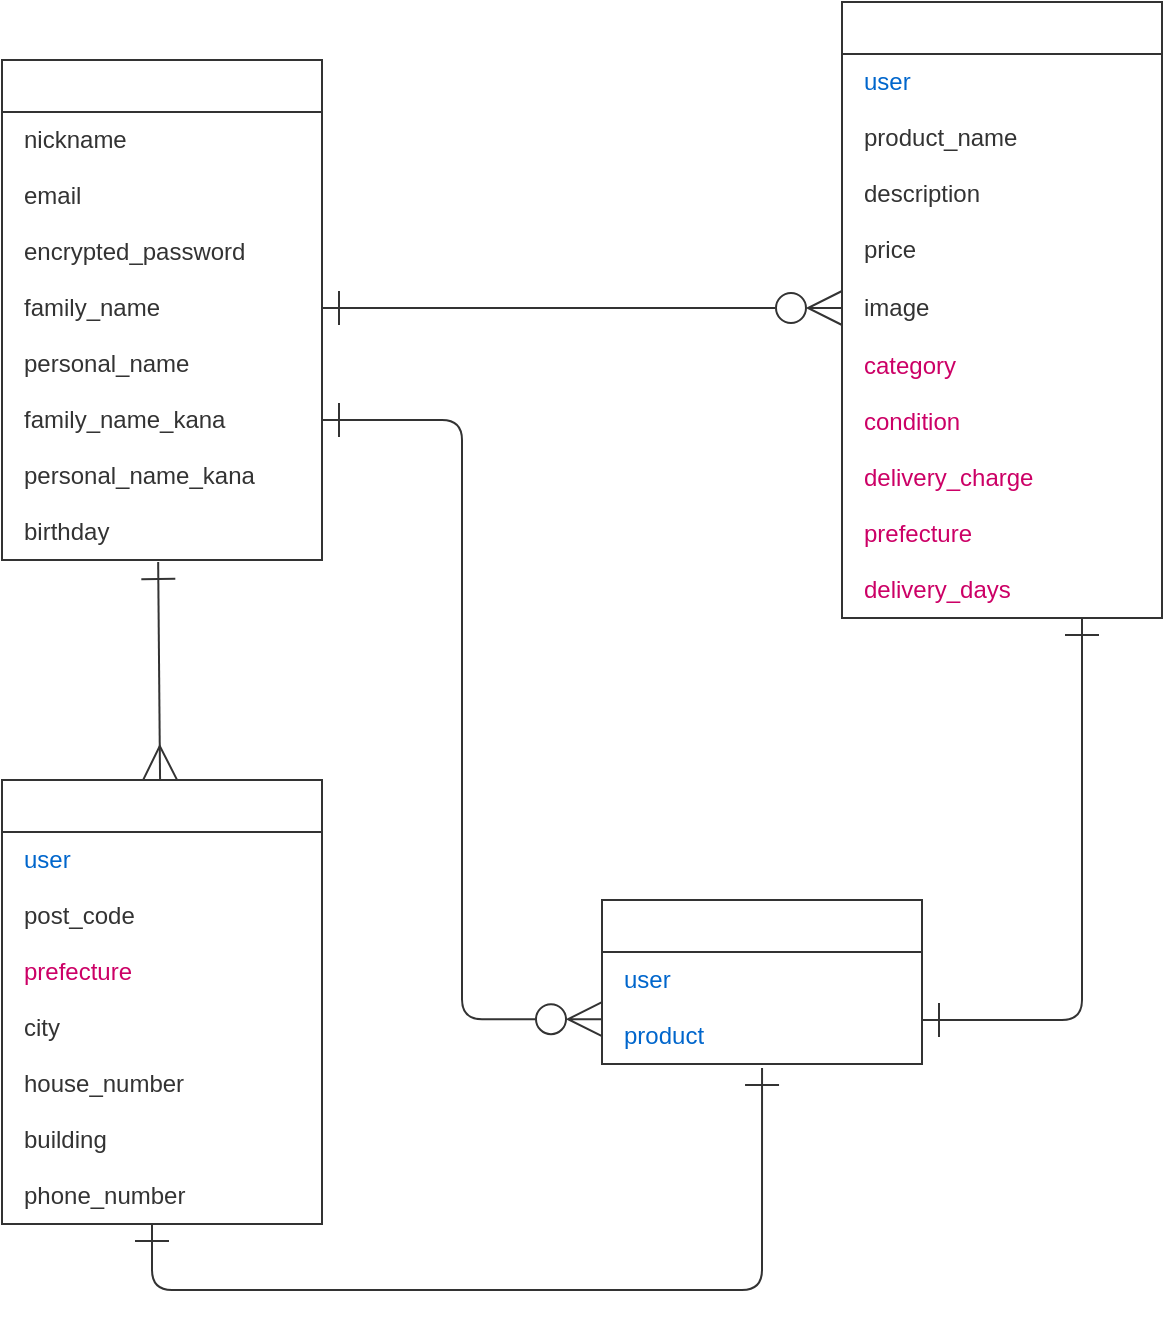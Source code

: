 <mxfile>
    <diagram id="77LYORzH_aGihgvh3ffn" name="ページ1">
        <mxGraphModel dx="473" dy="416" grid="0" gridSize="15" guides="1" tooltips="1" connect="1" arrows="1" fold="1" page="1" pageScale="1" pageWidth="1169" pageHeight="827" background="#ffffff" math="0" shadow="0">
            <root>
                <mxCell id="0"/>
                <mxCell id="1" parent="0"/>
                <mxCell id="2" value="users" style="swimlane;fontStyle=0;childLayout=stackLayout;horizontal=1;startSize=26;horizontalStack=0;resizeParent=1;resizeParentMax=0;resizeLast=0;collapsible=1;marginBottom=0;align=center;fontSize=14;verticalAlign=middle;fontColor=#FFFFFF;strokeColor=#333333;aspect=fixed;" vertex="1" parent="1">
                    <mxGeometry x="120" y="120" width="160" height="250" as="geometry"/>
                </mxCell>
                <mxCell id="12" value="nickname" style="text;html=1;resizable=0;autosize=1;align=left;verticalAlign=middle;points=[];fillColor=none;strokeColor=none;rounded=0;shadow=0;fontSize=12;spacingLeft=6;spacing=5;fontColor=#333333;" vertex="1" parent="2">
                    <mxGeometry y="26" width="160" height="28" as="geometry"/>
                </mxCell>
                <mxCell id="14" value="email&lt;br&gt;" style="text;html=1;resizable=0;autosize=1;align=left;verticalAlign=middle;points=[];fillColor=none;strokeColor=none;rounded=0;shadow=0;fontSize=12;spacingLeft=6;spacing=5;fontColor=#333333;" vertex="1" parent="2">
                    <mxGeometry y="54" width="160" height="28" as="geometry"/>
                </mxCell>
                <mxCell id="10" value="&lt;font&gt;encrypted_password&lt;/font&gt;" style="text;html=1;resizable=0;autosize=1;align=left;verticalAlign=middle;points=[];fillColor=none;strokeColor=none;rounded=0;shadow=0;fontSize=12;spacingLeft=6;spacing=5;fontColor=#333333;" vertex="1" parent="2">
                    <mxGeometry y="82" width="160" height="28" as="geometry"/>
                </mxCell>
                <mxCell id="15" value="family_name" style="text;html=1;resizable=0;autosize=1;align=left;verticalAlign=middle;points=[];fillColor=none;strokeColor=none;rounded=0;shadow=0;fontSize=12;spacingLeft=6;spacing=5;fontColor=#333333;" vertex="1" parent="2">
                    <mxGeometry y="110" width="160" height="28" as="geometry"/>
                </mxCell>
                <mxCell id="17" value="personal_name" style="text;html=1;resizable=0;autosize=1;align=left;verticalAlign=middle;points=[];fillColor=none;strokeColor=none;rounded=0;shadow=0;fontSize=12;spacingLeft=6;spacing=5;fontColor=#333333;" vertex="1" parent="2">
                    <mxGeometry y="138" width="160" height="28" as="geometry"/>
                </mxCell>
                <mxCell id="16" value="family_name_kana" style="text;html=1;resizable=0;autosize=1;align=left;verticalAlign=middle;points=[];fillColor=none;strokeColor=none;rounded=0;shadow=0;fontSize=12;spacingLeft=6;spacing=5;fontColor=#333333;labelBackgroundColor=none;" vertex="1" parent="2">
                    <mxGeometry y="166" width="160" height="28" as="geometry"/>
                </mxCell>
                <mxCell id="13" value="personal_name_kana" style="text;html=1;resizable=0;autosize=1;align=left;verticalAlign=middle;points=[];fillColor=none;strokeColor=none;rounded=0;shadow=0;fontSize=12;spacingLeft=6;spacing=5;fontColor=#333333;labelBackgroundColor=none;" vertex="1" parent="2">
                    <mxGeometry y="194" width="160" height="28" as="geometry"/>
                </mxCell>
                <mxCell id="11" value="birthday" style="text;html=1;resizable=0;autosize=1;align=left;verticalAlign=middle;points=[];fillColor=none;strokeColor=none;rounded=0;shadow=0;fontSize=12;spacingLeft=6;spacing=5;fontColor=#333333;labelBackgroundColor=none;" vertex="1" parent="2">
                    <mxGeometry y="222" width="160" height="28" as="geometry"/>
                </mxCell>
                <mxCell id="55" value="products" style="swimlane;fontStyle=0;childLayout=stackLayout;horizontal=1;startSize=26;horizontalStack=0;resizeParent=1;resizeParentMax=0;resizeLast=0;collapsible=1;marginBottom=0;align=center;fontSize=14;verticalAlign=middle;fontColor=#FFFFFF;strokeColor=#333333;" vertex="1" parent="1">
                    <mxGeometry x="540" y="91" width="160" height="308" as="geometry"/>
                </mxCell>
                <mxCell id="59" value="&lt;font color=&quot;#0066cc&quot;&gt;user&lt;/font&gt;" style="text;html=1;resizable=0;autosize=1;align=left;verticalAlign=middle;points=[];fillColor=none;strokeColor=none;rounded=0;shadow=0;fontSize=12;spacingLeft=6;spacing=5;fontColor=#333333;" vertex="1" parent="55">
                    <mxGeometry y="26" width="160" height="28" as="geometry"/>
                </mxCell>
                <mxCell id="64" value="product_name" style="text;html=1;resizable=0;autosize=1;align=left;verticalAlign=middle;points=[];fillColor=none;strokeColor=none;rounded=0;shadow=0;fontSize=12;spacingLeft=6;spacing=5;fontColor=#333333;labelBackgroundColor=none;labelBorderColor=none;" vertex="1" parent="55">
                    <mxGeometry y="54" width="160" height="28" as="geometry"/>
                </mxCell>
                <mxCell id="57" value="description" style="text;html=1;resizable=0;autosize=1;align=left;verticalAlign=middle;points=[];fillColor=none;strokeColor=none;rounded=0;shadow=0;fontSize=12;spacingLeft=6;spacing=5;fontColor=#333333;" vertex="1" parent="55">
                    <mxGeometry y="82" width="160" height="28" as="geometry"/>
                </mxCell>
                <mxCell id="58" value="&lt;font&gt;price&lt;/font&gt;" style="text;html=1;resizable=0;autosize=1;align=left;verticalAlign=middle;points=[];fillColor=none;strokeColor=none;rounded=0;shadow=0;fontSize=12;spacingLeft=6;spacing=5;fontColor=#333333;" vertex="1" parent="55">
                    <mxGeometry y="110" width="160" height="28" as="geometry"/>
                </mxCell>
                <mxCell id="84" value="&lt;font color=&quot;#333333&quot;&gt;image&lt;/font&gt;" style="text;html=1;resizable=0;autosize=1;align=left;verticalAlign=middle;points=[];fillColor=none;strokeColor=none;rounded=0;shadow=0;fontSize=12;spacingLeft=6;spacing=5;fontColor=#FF8000;" vertex="1" parent="55">
                    <mxGeometry y="138" width="160" height="30" as="geometry"/>
                </mxCell>
                <mxCell id="60" value="category" style="text;html=1;resizable=0;autosize=1;align=left;verticalAlign=middle;points=[];fillColor=none;strokeColor=none;rounded=0;shadow=0;fontSize=12;spacingLeft=6;spacing=5;fontColor=#CC0066;" vertex="1" parent="55">
                    <mxGeometry y="168" width="160" height="28" as="geometry"/>
                </mxCell>
                <mxCell id="61" value="condition" style="text;html=1;resizable=0;autosize=1;align=left;verticalAlign=middle;points=[];fillColor=none;strokeColor=none;rounded=0;shadow=0;fontSize=12;spacingLeft=6;spacing=5;fontColor=#CC0066;labelBackgroundColor=none;" vertex="1" parent="55">
                    <mxGeometry y="196" width="160" height="28" as="geometry"/>
                </mxCell>
                <mxCell id="62" value="delivery_charge" style="text;html=1;resizable=0;autosize=1;align=left;verticalAlign=middle;points=[];fillColor=none;strokeColor=none;rounded=0;shadow=0;fontSize=12;spacingLeft=6;spacing=5;fontColor=#CC0066;labelBackgroundColor=none;" vertex="1" parent="55">
                    <mxGeometry y="224" width="160" height="28" as="geometry"/>
                </mxCell>
                <mxCell id="63" value="prefecture" style="text;html=1;resizable=0;autosize=1;align=left;verticalAlign=middle;points=[];fillColor=none;strokeColor=none;rounded=0;shadow=0;fontSize=12;spacingLeft=6;spacing=5;fontColor=#CC0066;labelBackgroundColor=none;" vertex="1" parent="55">
                    <mxGeometry y="252" width="160" height="28" as="geometry"/>
                </mxCell>
                <mxCell id="66" value="delivery_days" style="text;html=1;resizable=0;autosize=1;align=left;verticalAlign=middle;points=[];fillColor=none;strokeColor=none;rounded=0;shadow=0;fontSize=12;spacingLeft=6;spacing=5;fontColor=#CC0066;labelBackgroundColor=none;" vertex="1" parent="55">
                    <mxGeometry y="280" width="160" height="28" as="geometry"/>
                </mxCell>
                <mxCell id="85" value="" style="edgeStyle=none;html=1;fontFamily=Helvetica;fontSize=12;fontColor=#CC0066;startSize=15;strokeColor=#333333;endArrow=ERzeroToMany;endFill=0;startArrow=ERone;startFill=0;strokeWidth=1;jumpSize=6;sourcePerimeterSpacing=0;endSize=15;" edge="1" parent="1" source="15" target="84">
                    <mxGeometry relative="1" as="geometry"/>
                </mxCell>
                <mxCell id="134" style="edgeStyle=none;shape=connector;rounded=1;jumpSize=6;html=1;entryX=0.488;entryY=1.036;entryDx=0;entryDy=0;entryPerimeter=0;labelBackgroundColor=default;fontFamily=Helvetica;fontSize=12;fontColor=#0066CC;startArrow=ERmany;startFill=0;endArrow=ERone;endFill=0;startSize=15;endSize=15;sourcePerimeterSpacing=0;targetPerimeterSpacing=0;strokeColor=#333333;strokeWidth=1;" edge="1" parent="1" source="86" target="11">
                    <mxGeometry relative="1" as="geometry"/>
                </mxCell>
                <mxCell id="86" value="addresses" style="swimlane;fontStyle=0;childLayout=stackLayout;horizontal=1;startSize=26;horizontalStack=0;resizeParent=1;resizeParentMax=0;resizeLast=0;collapsible=1;marginBottom=0;align=center;fontSize=14;verticalAlign=middle;fontColor=#FFFFFF;strokeColor=#333333;aspect=fixed;" vertex="1" parent="1">
                    <mxGeometry x="120" y="480" width="160" height="222" as="geometry"/>
                </mxCell>
                <mxCell id="104" value="&lt;font color=&quot;#0066cc&quot;&gt;user&lt;/font&gt;" style="text;html=1;resizable=0;autosize=1;align=left;verticalAlign=middle;points=[];fillColor=none;strokeColor=none;rounded=0;shadow=0;fontSize=12;spacingLeft=6;spacing=5;fontColor=#333333;" vertex="1" parent="86">
                    <mxGeometry y="26" width="160" height="28" as="geometry"/>
                </mxCell>
                <mxCell id="87" value="post_code" style="text;html=1;resizable=0;autosize=1;align=left;verticalAlign=middle;points=[];fillColor=none;strokeColor=none;rounded=0;shadow=0;fontSize=12;spacingLeft=6;spacing=5;fontColor=#333333;" vertex="1" parent="86">
                    <mxGeometry y="54" width="160" height="28" as="geometry"/>
                </mxCell>
                <mxCell id="88" value="&lt;font color=&quot;#cc0066&quot;&gt;prefecture&lt;/font&gt;" style="text;html=1;resizable=0;autosize=1;align=left;verticalAlign=middle;points=[];fillColor=none;strokeColor=none;rounded=0;shadow=0;fontSize=12;spacingLeft=6;spacing=5;fontColor=#333333;" vertex="1" parent="86">
                    <mxGeometry y="82" width="160" height="28" as="geometry"/>
                </mxCell>
                <mxCell id="89" value="&lt;font&gt;city&lt;/font&gt;" style="text;html=1;resizable=0;autosize=1;align=left;verticalAlign=middle;points=[];fillColor=none;strokeColor=none;rounded=0;shadow=0;fontSize=12;spacingLeft=6;spacing=5;fontColor=#333333;" vertex="1" parent="86">
                    <mxGeometry y="110" width="160" height="28" as="geometry"/>
                </mxCell>
                <mxCell id="90" value="house_number" style="text;html=1;resizable=0;autosize=1;align=left;verticalAlign=middle;points=[];fillColor=none;strokeColor=none;rounded=0;shadow=0;fontSize=12;spacingLeft=6;spacing=5;fontColor=#333333;" vertex="1" parent="86">
                    <mxGeometry y="138" width="160" height="28" as="geometry"/>
                </mxCell>
                <mxCell id="91" value="building" style="text;html=1;resizable=0;autosize=1;align=left;verticalAlign=middle;points=[];fillColor=none;strokeColor=none;rounded=0;shadow=0;fontSize=12;spacingLeft=6;spacing=5;fontColor=#333333;" vertex="1" parent="86">
                    <mxGeometry y="166" width="160" height="28" as="geometry"/>
                </mxCell>
                <mxCell id="93" value="phone_number" style="text;html=1;resizable=0;autosize=1;align=left;verticalAlign=middle;points=[];fillColor=none;strokeColor=none;rounded=0;shadow=0;fontSize=12;spacingLeft=6;spacing=5;fontColor=#333333;labelBackgroundColor=none;" vertex="1" parent="86">
                    <mxGeometry y="194" width="160" height="28" as="geometry"/>
                </mxCell>
                <mxCell id="106" value="orders" style="swimlane;fontStyle=0;childLayout=stackLayout;horizontal=1;startSize=26;horizontalStack=0;resizeParent=1;resizeParentMax=0;resizeLast=0;collapsible=1;marginBottom=0;align=center;fontSize=14;verticalAlign=middle;fontColor=#FFFFFF;strokeColor=#333333;aspect=fixed;" vertex="1" parent="1">
                    <mxGeometry x="420" y="540" width="160" height="82" as="geometry"/>
                </mxCell>
                <mxCell id="107" value="&lt;font color=&quot;#0066cc&quot;&gt;user&lt;/font&gt;" style="text;html=1;resizable=0;autosize=1;align=left;verticalAlign=middle;points=[];fillColor=none;strokeColor=none;rounded=0;shadow=0;fontSize=12;spacingLeft=6;spacing=5;fontColor=#333333;" vertex="1" parent="106">
                    <mxGeometry y="26" width="160" height="28" as="geometry"/>
                </mxCell>
                <mxCell id="108" value="&lt;font color=&quot;#0066cc&quot;&gt;product&lt;/font&gt;" style="text;html=1;resizable=0;autosize=1;align=left;verticalAlign=middle;points=[];fillColor=none;strokeColor=none;rounded=0;shadow=0;fontSize=12;spacingLeft=6;spacing=5;fontColor=#333333;" vertex="1" parent="106">
                    <mxGeometry y="54" width="160" height="28" as="geometry"/>
                </mxCell>
                <mxCell id="129" style="edgeStyle=orthogonalEdgeStyle;shape=connector;rounded=1;jumpSize=6;html=1;labelBackgroundColor=default;fontFamily=Helvetica;fontSize=12;fontColor=#0066CC;startArrow=ERone;startFill=0;endArrow=ERone;endFill=0;startSize=15;endSize=15;sourcePerimeterSpacing=0;strokeColor=#333333;strokeWidth=1;targetPerimeterSpacing=0;entryX=0.75;entryY=1.001;entryDx=0;entryDy=0;entryPerimeter=0;" edge="1" parent="1" source="108" target="66">
                    <mxGeometry relative="1" as="geometry">
                        <mxPoint x="660" y="405" as="targetPoint"/>
                        <Array as="points">
                            <mxPoint x="660" y="600"/>
                        </Array>
                    </mxGeometry>
                </mxCell>
                <mxCell id="130" style="edgeStyle=orthogonalEdgeStyle;shape=connector;rounded=1;jumpSize=6;html=1;labelBackgroundColor=default;fontFamily=Helvetica;fontSize=12;fontColor=#0066CC;startArrow=ERone;startFill=0;endArrow=ERzeroToMany;endFill=0;startSize=15;endSize=15;sourcePerimeterSpacing=0;targetPerimeterSpacing=0;strokeColor=#333333;strokeWidth=1;entryX=0;entryY=0.2;entryDx=0;entryDy=0;entryPerimeter=0;" edge="1" parent="1" source="16" target="108">
                    <mxGeometry relative="1" as="geometry">
                        <mxPoint x="390" y="600" as="targetPoint"/>
                    </mxGeometry>
                </mxCell>
                <mxCell id="131" style="edgeStyle=orthogonalEdgeStyle;shape=connector;rounded=1;jumpSize=6;html=1;labelBackgroundColor=default;fontFamily=Helvetica;fontSize=12;fontColor=#0066CC;startArrow=ERone;startFill=0;endArrow=ERone;endFill=0;startSize=15;endSize=15;sourcePerimeterSpacing=0;targetPerimeterSpacing=0;strokeColor=#333333;strokeWidth=1;" edge="1" parent="1" target="93">
                    <mxGeometry relative="1" as="geometry">
                        <mxPoint x="500.026" y="624" as="sourcePoint"/>
                        <mxPoint x="195.36" y="704.324" as="targetPoint"/>
                        <Array as="points">
                            <mxPoint x="500" y="735"/>
                            <mxPoint x="195" y="735"/>
                        </Array>
                    </mxGeometry>
                </mxCell>
            </root>
        </mxGraphModel>
    </diagram>
</mxfile>